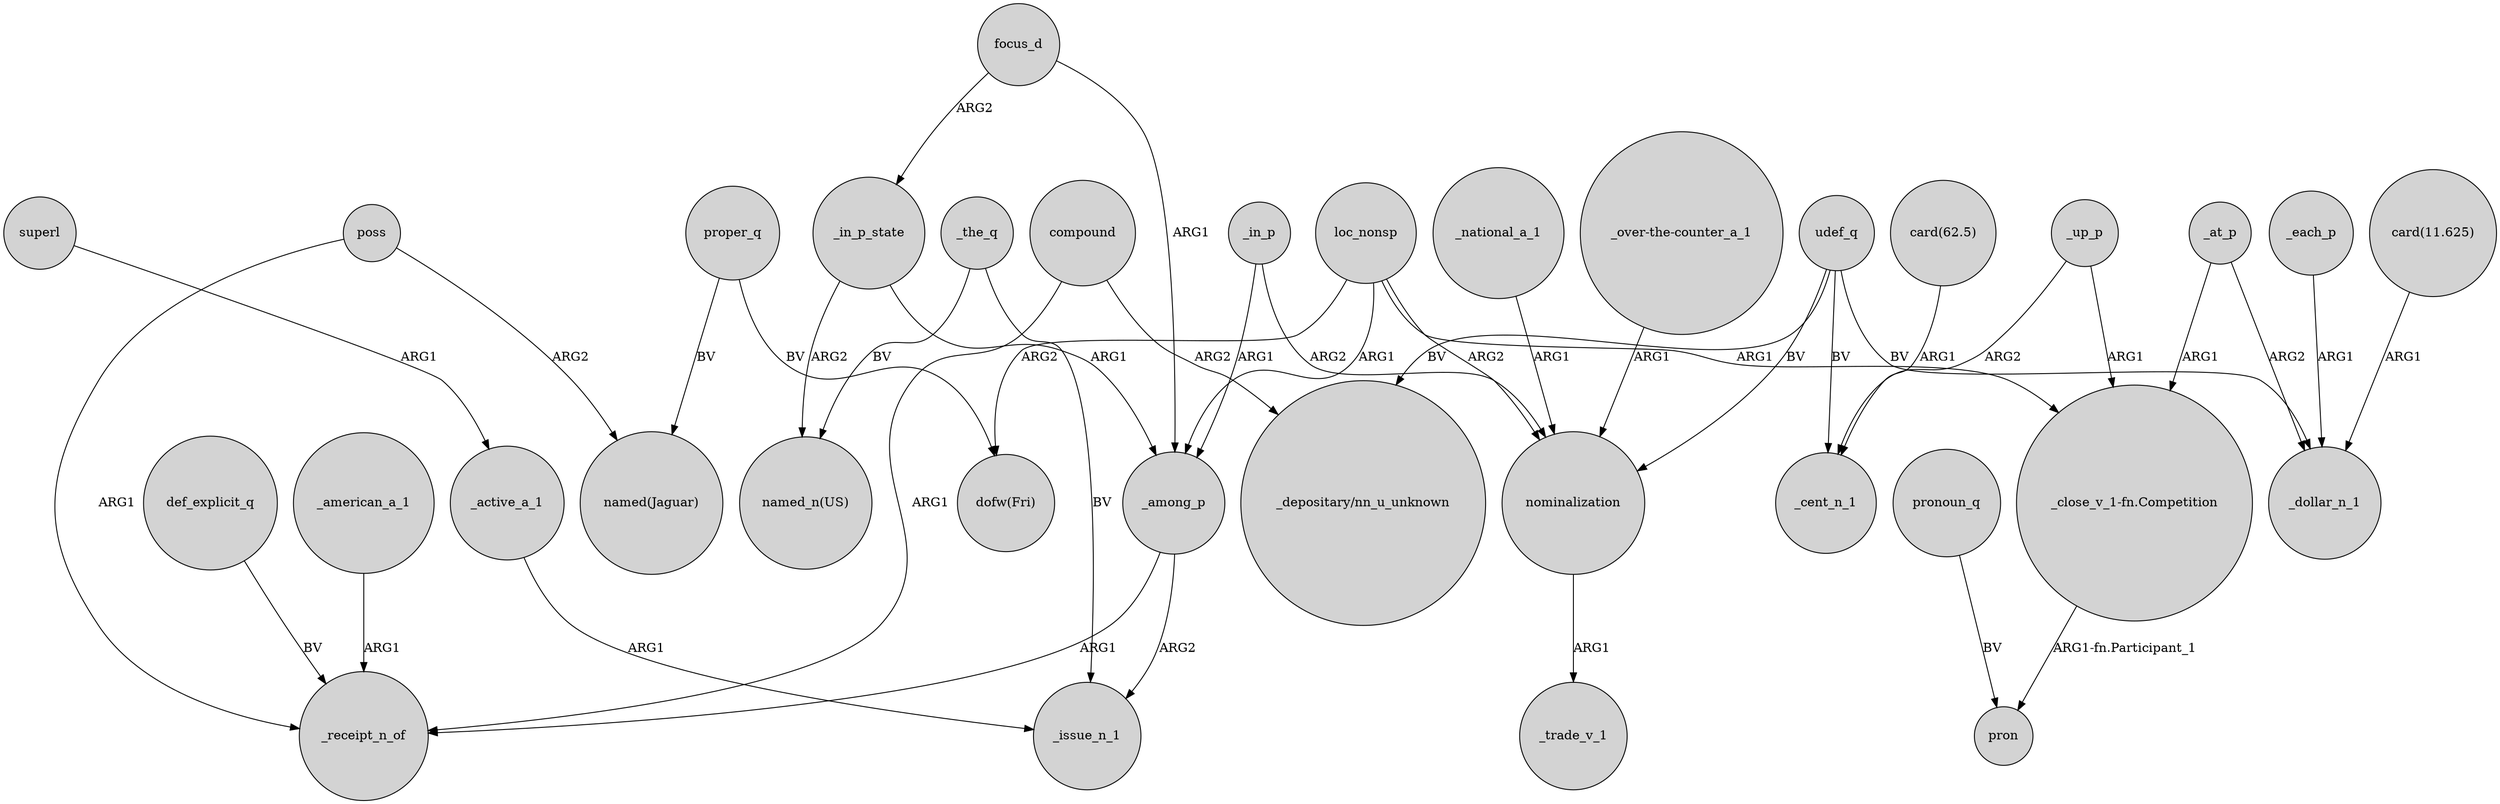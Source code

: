 digraph {
	node [shape=circle style=filled]
	udef_q -> "_depositary/nn_u_unknown" [label=BV]
	focus_d -> _in_p_state [label=ARG2]
	proper_q -> "dofw(Fri)" [label=BV]
	loc_nonsp -> "_close_v_1-fn.Competition" [label=ARG1]
	_the_q -> "named_n(US)" [label=BV]
	_in_p_state -> "named_n(US)" [label=ARG2]
	"_close_v_1-fn.Competition" -> pron [label="ARG1-fn.Participant_1"]
	_at_p -> "_close_v_1-fn.Competition" [label=ARG1]
	loc_nonsp -> "dofw(Fri)" [label=ARG2]
	compound -> "_depositary/nn_u_unknown" [label=ARG2]
	"_over-the-counter_a_1" -> nominalization [label=ARG1]
	loc_nonsp -> _among_p [label=ARG1]
	_up_p -> "_close_v_1-fn.Competition" [label=ARG1]
	udef_q -> nominalization [label=BV]
	_in_p_state -> _among_p [label=ARG1]
	"card(11.625)" -> _dollar_n_1 [label=ARG1]
	_up_p -> _cent_n_1 [label=ARG2]
	udef_q -> _cent_n_1 [label=BV]
	loc_nonsp -> nominalization [label=ARG2]
	_in_p -> _among_p [label=ARG1]
	pronoun_q -> pron [label=BV]
	superl -> _active_a_1 [label=ARG1]
	_at_p -> _dollar_n_1 [label=ARG2]
	_among_p -> _issue_n_1 [label=ARG2]
	compound -> _receipt_n_of [label=ARG1]
	_american_a_1 -> _receipt_n_of [label=ARG1]
	poss -> "named(Jaguar)" [label=ARG2]
	proper_q -> "named(Jaguar)" [label=BV]
	udef_q -> _dollar_n_1 [label=BV]
	_among_p -> _receipt_n_of [label=ARG1]
	_each_p -> _dollar_n_1 [label=ARG1]
	focus_d -> _among_p [label=ARG1]
	_in_p -> nominalization [label=ARG2]
	_national_a_1 -> nominalization [label=ARG1]
	def_explicit_q -> _receipt_n_of [label=BV]
	_active_a_1 -> _issue_n_1 [label=ARG1]
	"card(62.5)" -> _cent_n_1 [label=ARG1]
	nominalization -> _trade_v_1 [label=ARG1]
	poss -> _receipt_n_of [label=ARG1]
	_the_q -> _issue_n_1 [label=BV]
}
